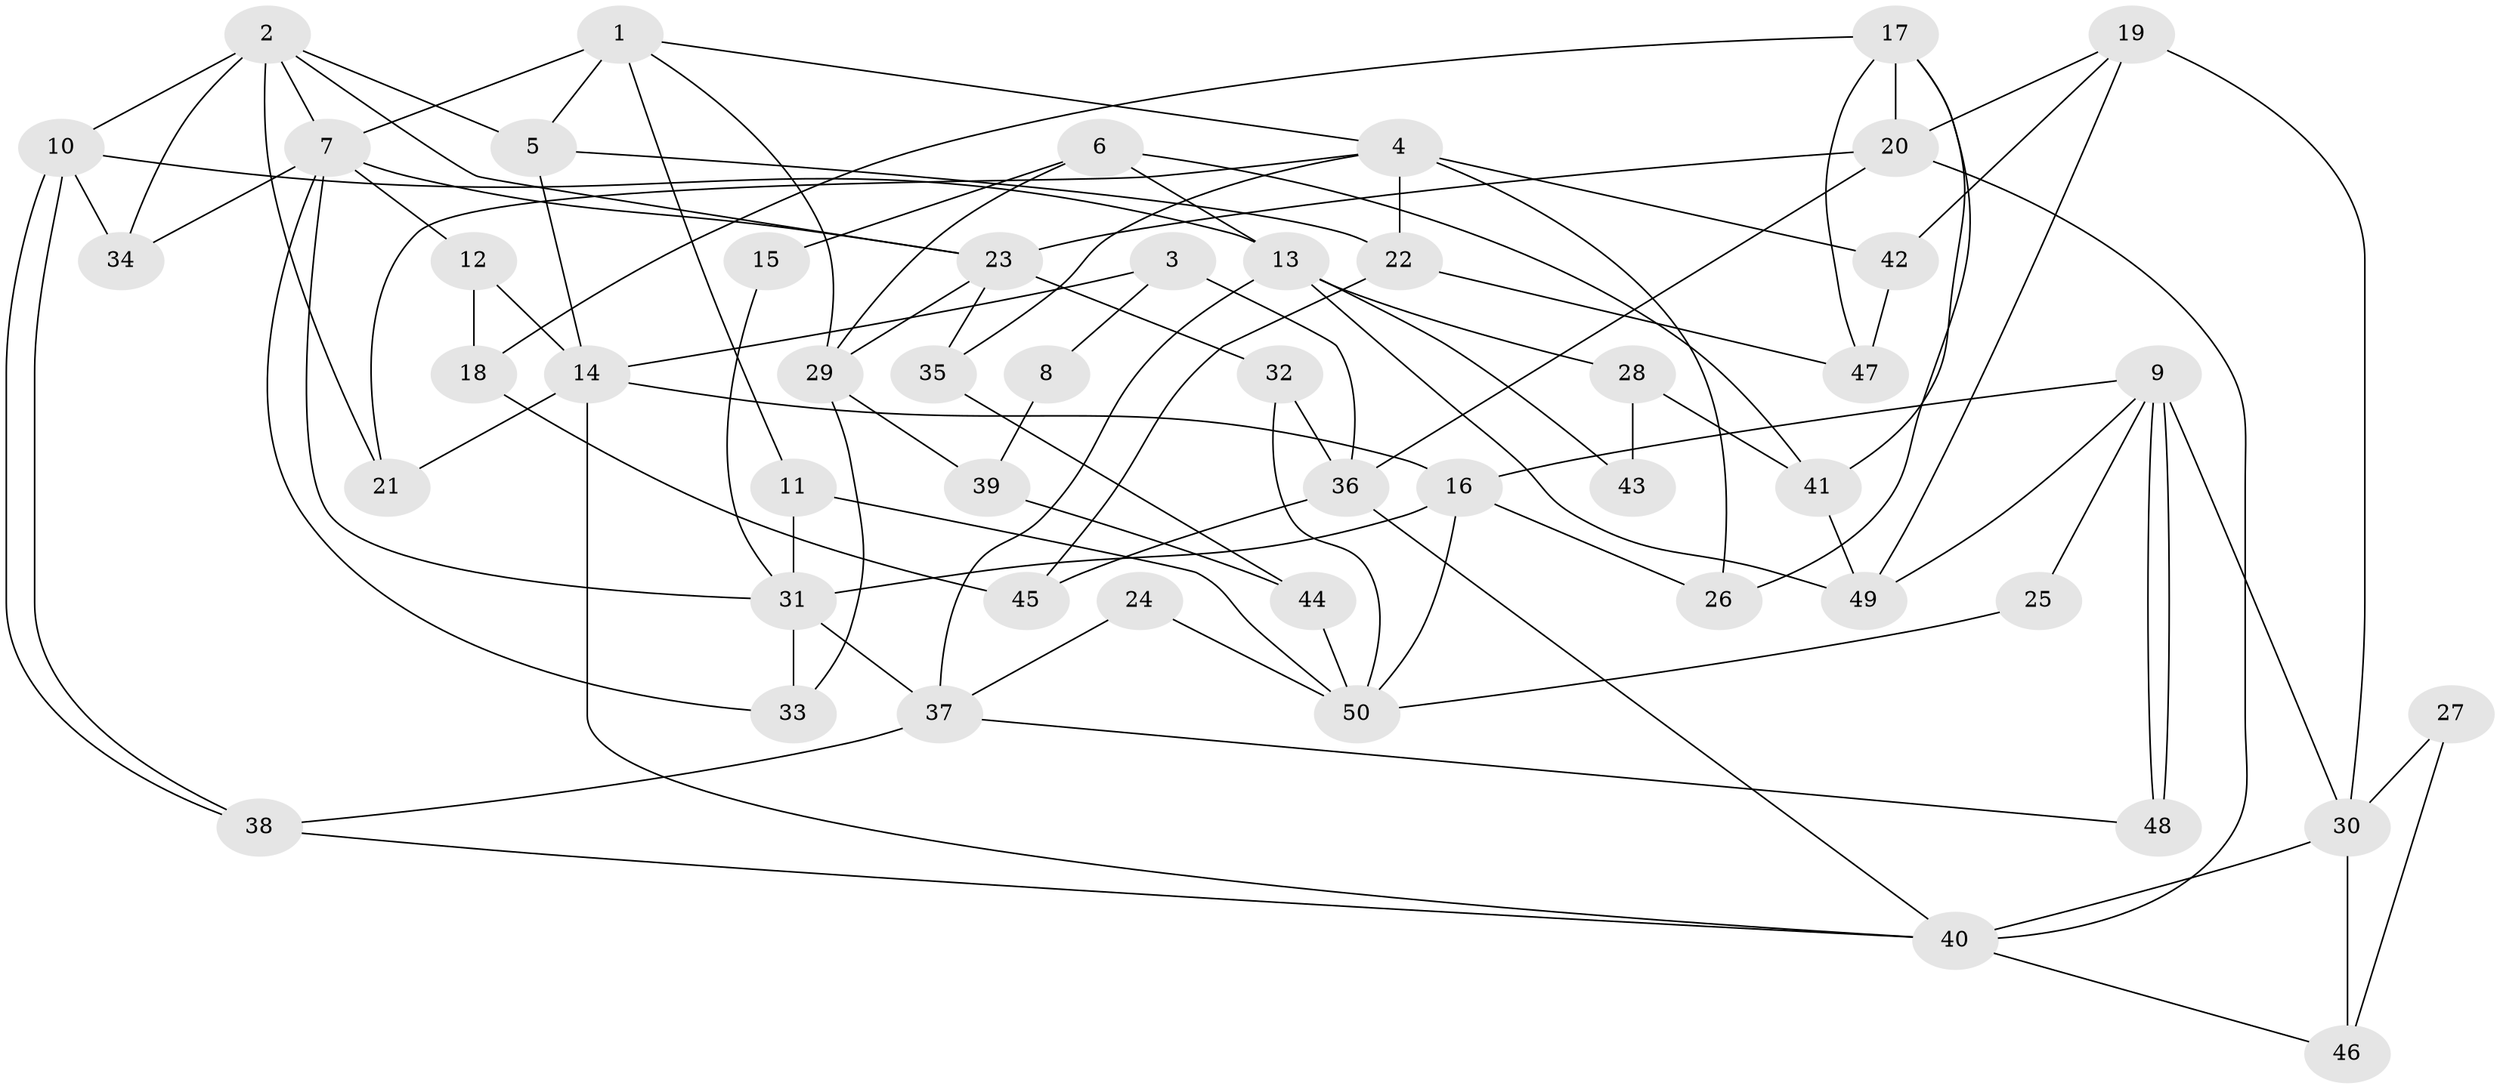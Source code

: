// coarse degree distribution, {6: 0.0967741935483871, 9: 0.03225806451612903, 3: 0.22580645161290322, 2: 0.1935483870967742, 7: 0.03225806451612903, 4: 0.16129032258064516, 5: 0.22580645161290322, 8: 0.03225806451612903}
// Generated by graph-tools (version 1.1) at 2025/51/03/04/25 22:51:20]
// undirected, 50 vertices, 100 edges
graph export_dot {
  node [color=gray90,style=filled];
  1;
  2;
  3;
  4;
  5;
  6;
  7;
  8;
  9;
  10;
  11;
  12;
  13;
  14;
  15;
  16;
  17;
  18;
  19;
  20;
  21;
  22;
  23;
  24;
  25;
  26;
  27;
  28;
  29;
  30;
  31;
  32;
  33;
  34;
  35;
  36;
  37;
  38;
  39;
  40;
  41;
  42;
  43;
  44;
  45;
  46;
  47;
  48;
  49;
  50;
  1 -- 29;
  1 -- 5;
  1 -- 4;
  1 -- 7;
  1 -- 11;
  2 -- 21;
  2 -- 34;
  2 -- 5;
  2 -- 7;
  2 -- 10;
  2 -- 23;
  3 -- 36;
  3 -- 14;
  3 -- 8;
  4 -- 42;
  4 -- 21;
  4 -- 22;
  4 -- 26;
  4 -- 35;
  5 -- 14;
  5 -- 22;
  6 -- 29;
  6 -- 13;
  6 -- 15;
  6 -- 41;
  7 -- 12;
  7 -- 23;
  7 -- 31;
  7 -- 33;
  7 -- 34;
  8 -- 39;
  9 -- 48;
  9 -- 48;
  9 -- 16;
  9 -- 25;
  9 -- 30;
  9 -- 49;
  10 -- 38;
  10 -- 38;
  10 -- 13;
  10 -- 34;
  11 -- 31;
  11 -- 50;
  12 -- 18;
  12 -- 14;
  13 -- 37;
  13 -- 28;
  13 -- 43;
  13 -- 49;
  14 -- 16;
  14 -- 21;
  14 -- 40;
  15 -- 31;
  16 -- 26;
  16 -- 50;
  16 -- 31;
  17 -- 20;
  17 -- 41;
  17 -- 18;
  17 -- 26;
  17 -- 47;
  18 -- 45;
  19 -- 49;
  19 -- 20;
  19 -- 30;
  19 -- 42;
  20 -- 40;
  20 -- 23;
  20 -- 36;
  22 -- 45;
  22 -- 47;
  23 -- 29;
  23 -- 32;
  23 -- 35;
  24 -- 50;
  24 -- 37;
  25 -- 50;
  27 -- 46;
  27 -- 30;
  28 -- 41;
  28 -- 43;
  29 -- 33;
  29 -- 39;
  30 -- 40;
  30 -- 46;
  31 -- 33;
  31 -- 37;
  32 -- 36;
  32 -- 50;
  35 -- 44;
  36 -- 40;
  36 -- 45;
  37 -- 38;
  37 -- 48;
  38 -- 40;
  39 -- 44;
  40 -- 46;
  41 -- 49;
  42 -- 47;
  44 -- 50;
}
